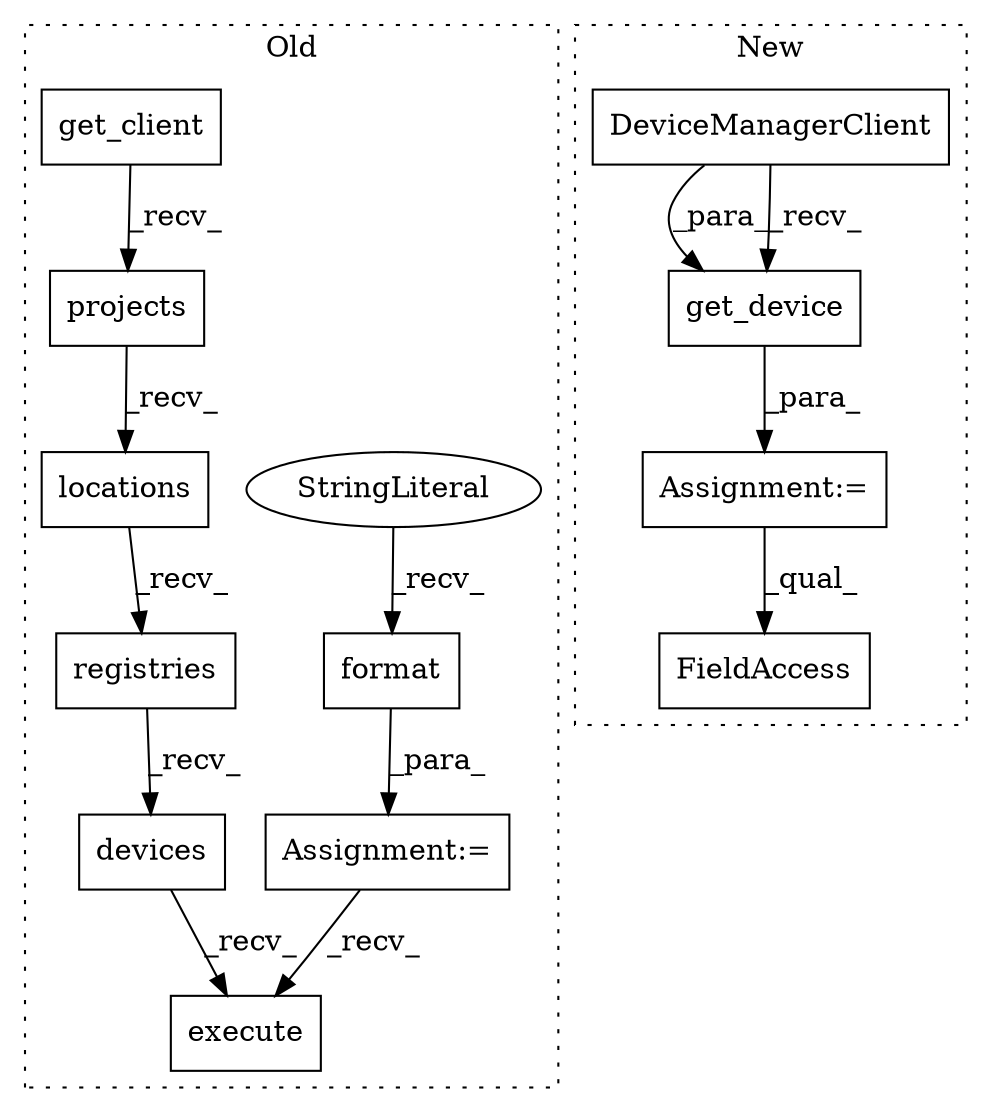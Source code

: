 digraph G {
subgraph cluster0 {
1 [label="format" a="32" s="7969,7999" l="7,1" shape="box"];
4 [label="StringLiteral" a="45" s="7953" l="15" shape="ellipse"];
5 [label="execute" a="32" s="8115" l="9" shape="box"];
6 [label="get_client" a="32" s="7799,7830" l="11,1" shape="box"];
7 [label="projects" a="32" s="8021" l="10" shape="box"];
8 [label="devices" a="32" s="8057" l="9" shape="box"];
9 [label="registries" a="32" s="8044" l="12" shape="box"];
11 [label="locations" a="32" s="8032" l="11" shape="box"];
12 [label="Assignment:=" a="7" s="7952" l="1" shape="box"];
label = "Old";
style="dotted";
}
subgraph cluster1 {
2 [label="get_device" a="32" s="8098,8120" l="11,1" shape="box"];
3 [label="FieldAccess" a="22" s="8157" l="12" shape="box"];
10 [label="DeviceManagerClient" a="32" s="7974" l="21" shape="box"];
13 [label="Assignment:=" a="7" s="8090" l="1" shape="box"];
label = "New";
style="dotted";
}
1 -> 12 [label="_para_"];
2 -> 13 [label="_para_"];
4 -> 1 [label="_recv_"];
6 -> 7 [label="_recv_"];
7 -> 11 [label="_recv_"];
8 -> 5 [label="_recv_"];
9 -> 8 [label="_recv_"];
10 -> 2 [label="_para_"];
10 -> 2 [label="_recv_"];
11 -> 9 [label="_recv_"];
12 -> 5 [label="_recv_"];
13 -> 3 [label="_qual_"];
}